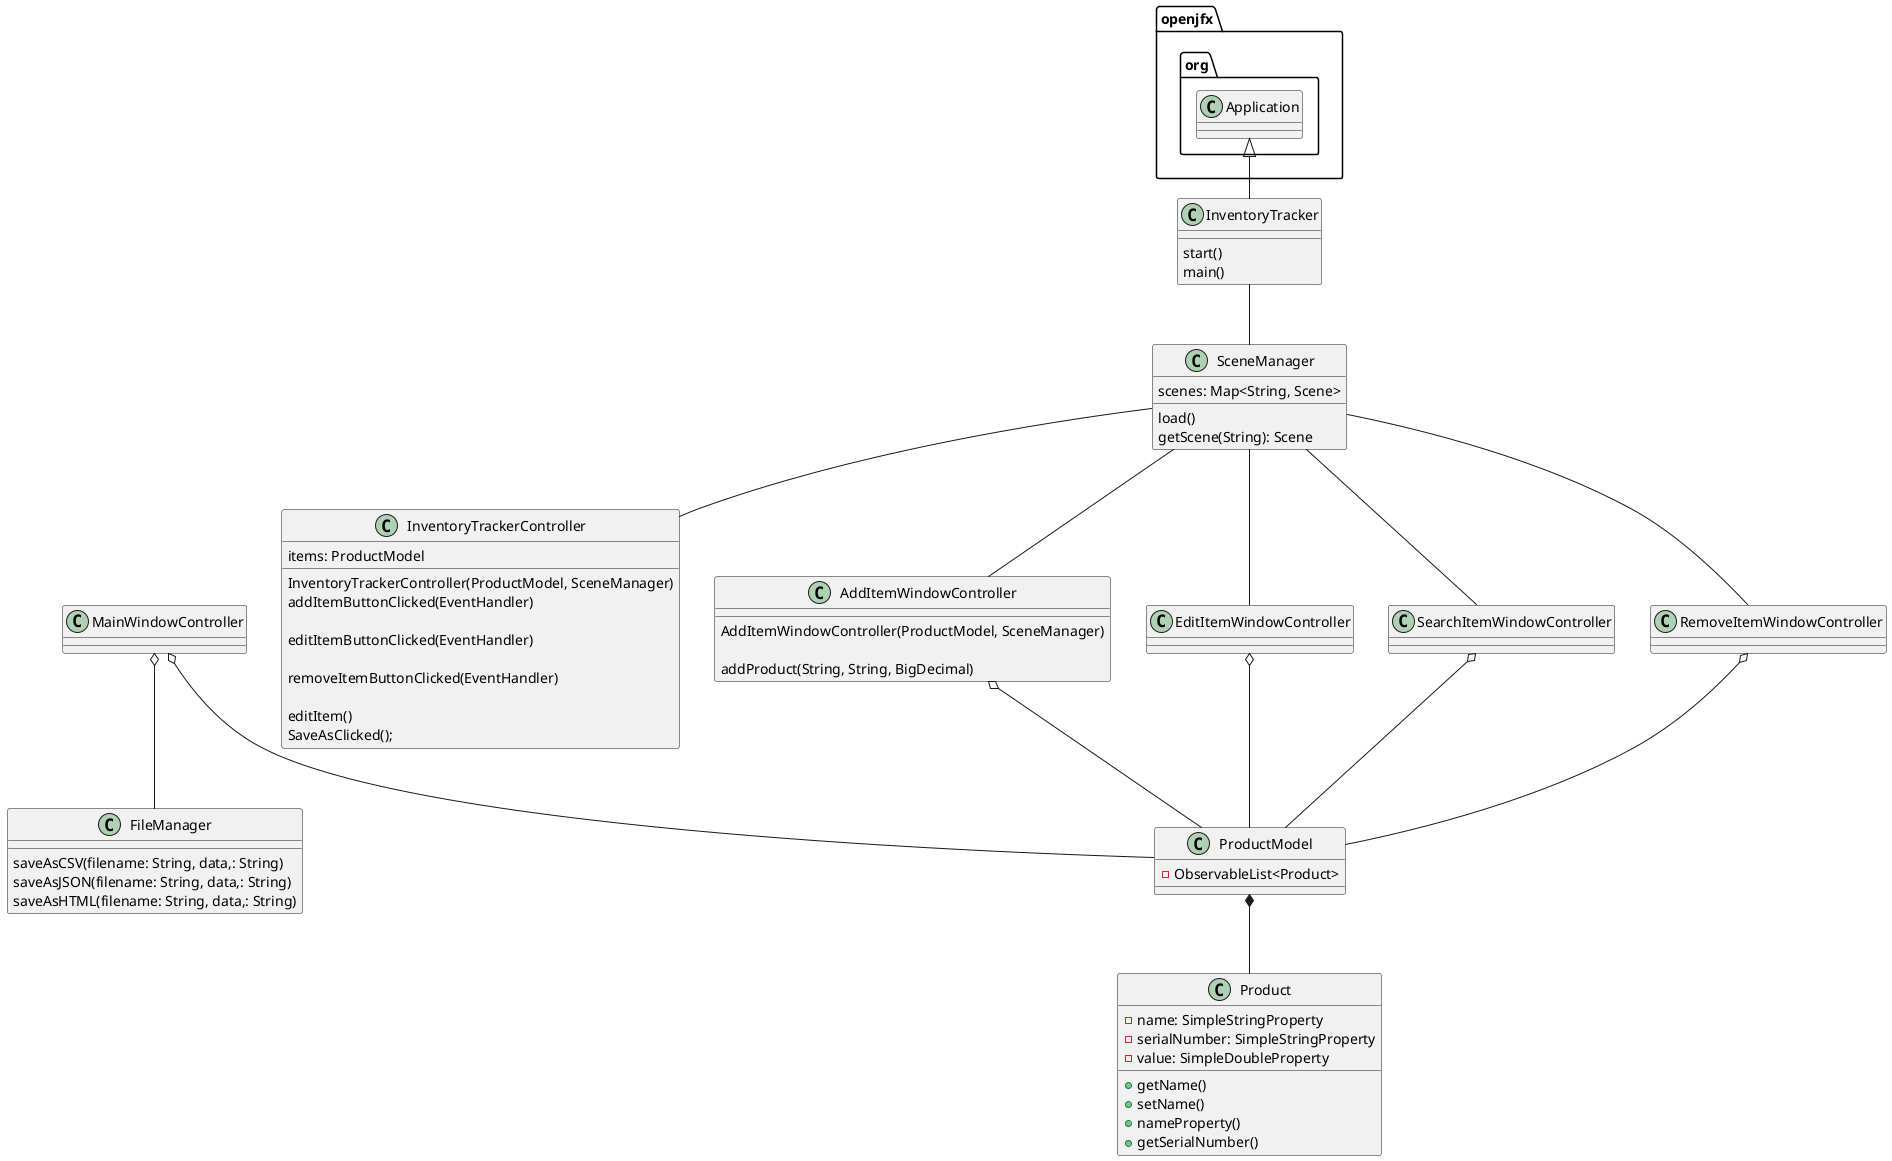@startuml

class InventoryTracker{
    start()
    main()
}

'Lecture 7/12/2021
class SceneManager{
    scenes: Map<String, Scene>

    load()
    getScene(String): Scene
}

class InventoryTrackerController{
    items: ProductModel

    'constructor for sceneManager
    InventoryTrackerController(ProductModel, SceneManager)


    'pass addItem scene to SceneManager
    addItemButtonClicked(EventHandler)

    'might not be button, may just edit in table view
    editItemButtonClicked(EventHandler)

    'remove selected item
    removeItemButtonClicked(EventHandler)

    editItem()
    SaveAsClicked();
}
class AddItemWindowController{
    'constructor for sceneManager
    AddItemWindowController(ProductModel, SceneManager)

    'add product through constructor using text field
    addProduct(String, String, BigDecimal)
}

'this may be removed if its possible to edit in tableview
class EditItemWindowController{

}

class SearchItemWindowController{
}

class ProductModel{

    - ObservableList<Product>

}

class Product{
    - name: SimpleStringProperty
    - serialNumber: SimpleStringProperty
    - value: SimpleDoubleProperty

    + getName()
    + setName()
    + nameProperty()
    + getSerialNumber()
    '...
}

class FileManager{
    saveAsCSV(filename: String, data,: String)
    saveAsJSON(filename: String, data,: String)
    saveAsHTML(filename: String, data,: String)
}
openjfx.org.Application <|-- InventoryTracker
InventoryTracker -- SceneManager
SceneManager -- InventoryTrackerController
SceneManager -- AddItemWindowController
SceneManager -- EditItemWindowController
SceneManager -- RemoveItemWindowController
SceneManager -- SearchItemWindowController
MainWindowController o-- ProductModel
AddItemWindowController o-- ProductModel
EditItemWindowController o-- ProductModel
RemoveItemWindowController o-- ProductModel
SearchItemWindowController o-- ProductModel
MainWindowController o-- FileManager
ProductModel *-- Product
@enduml